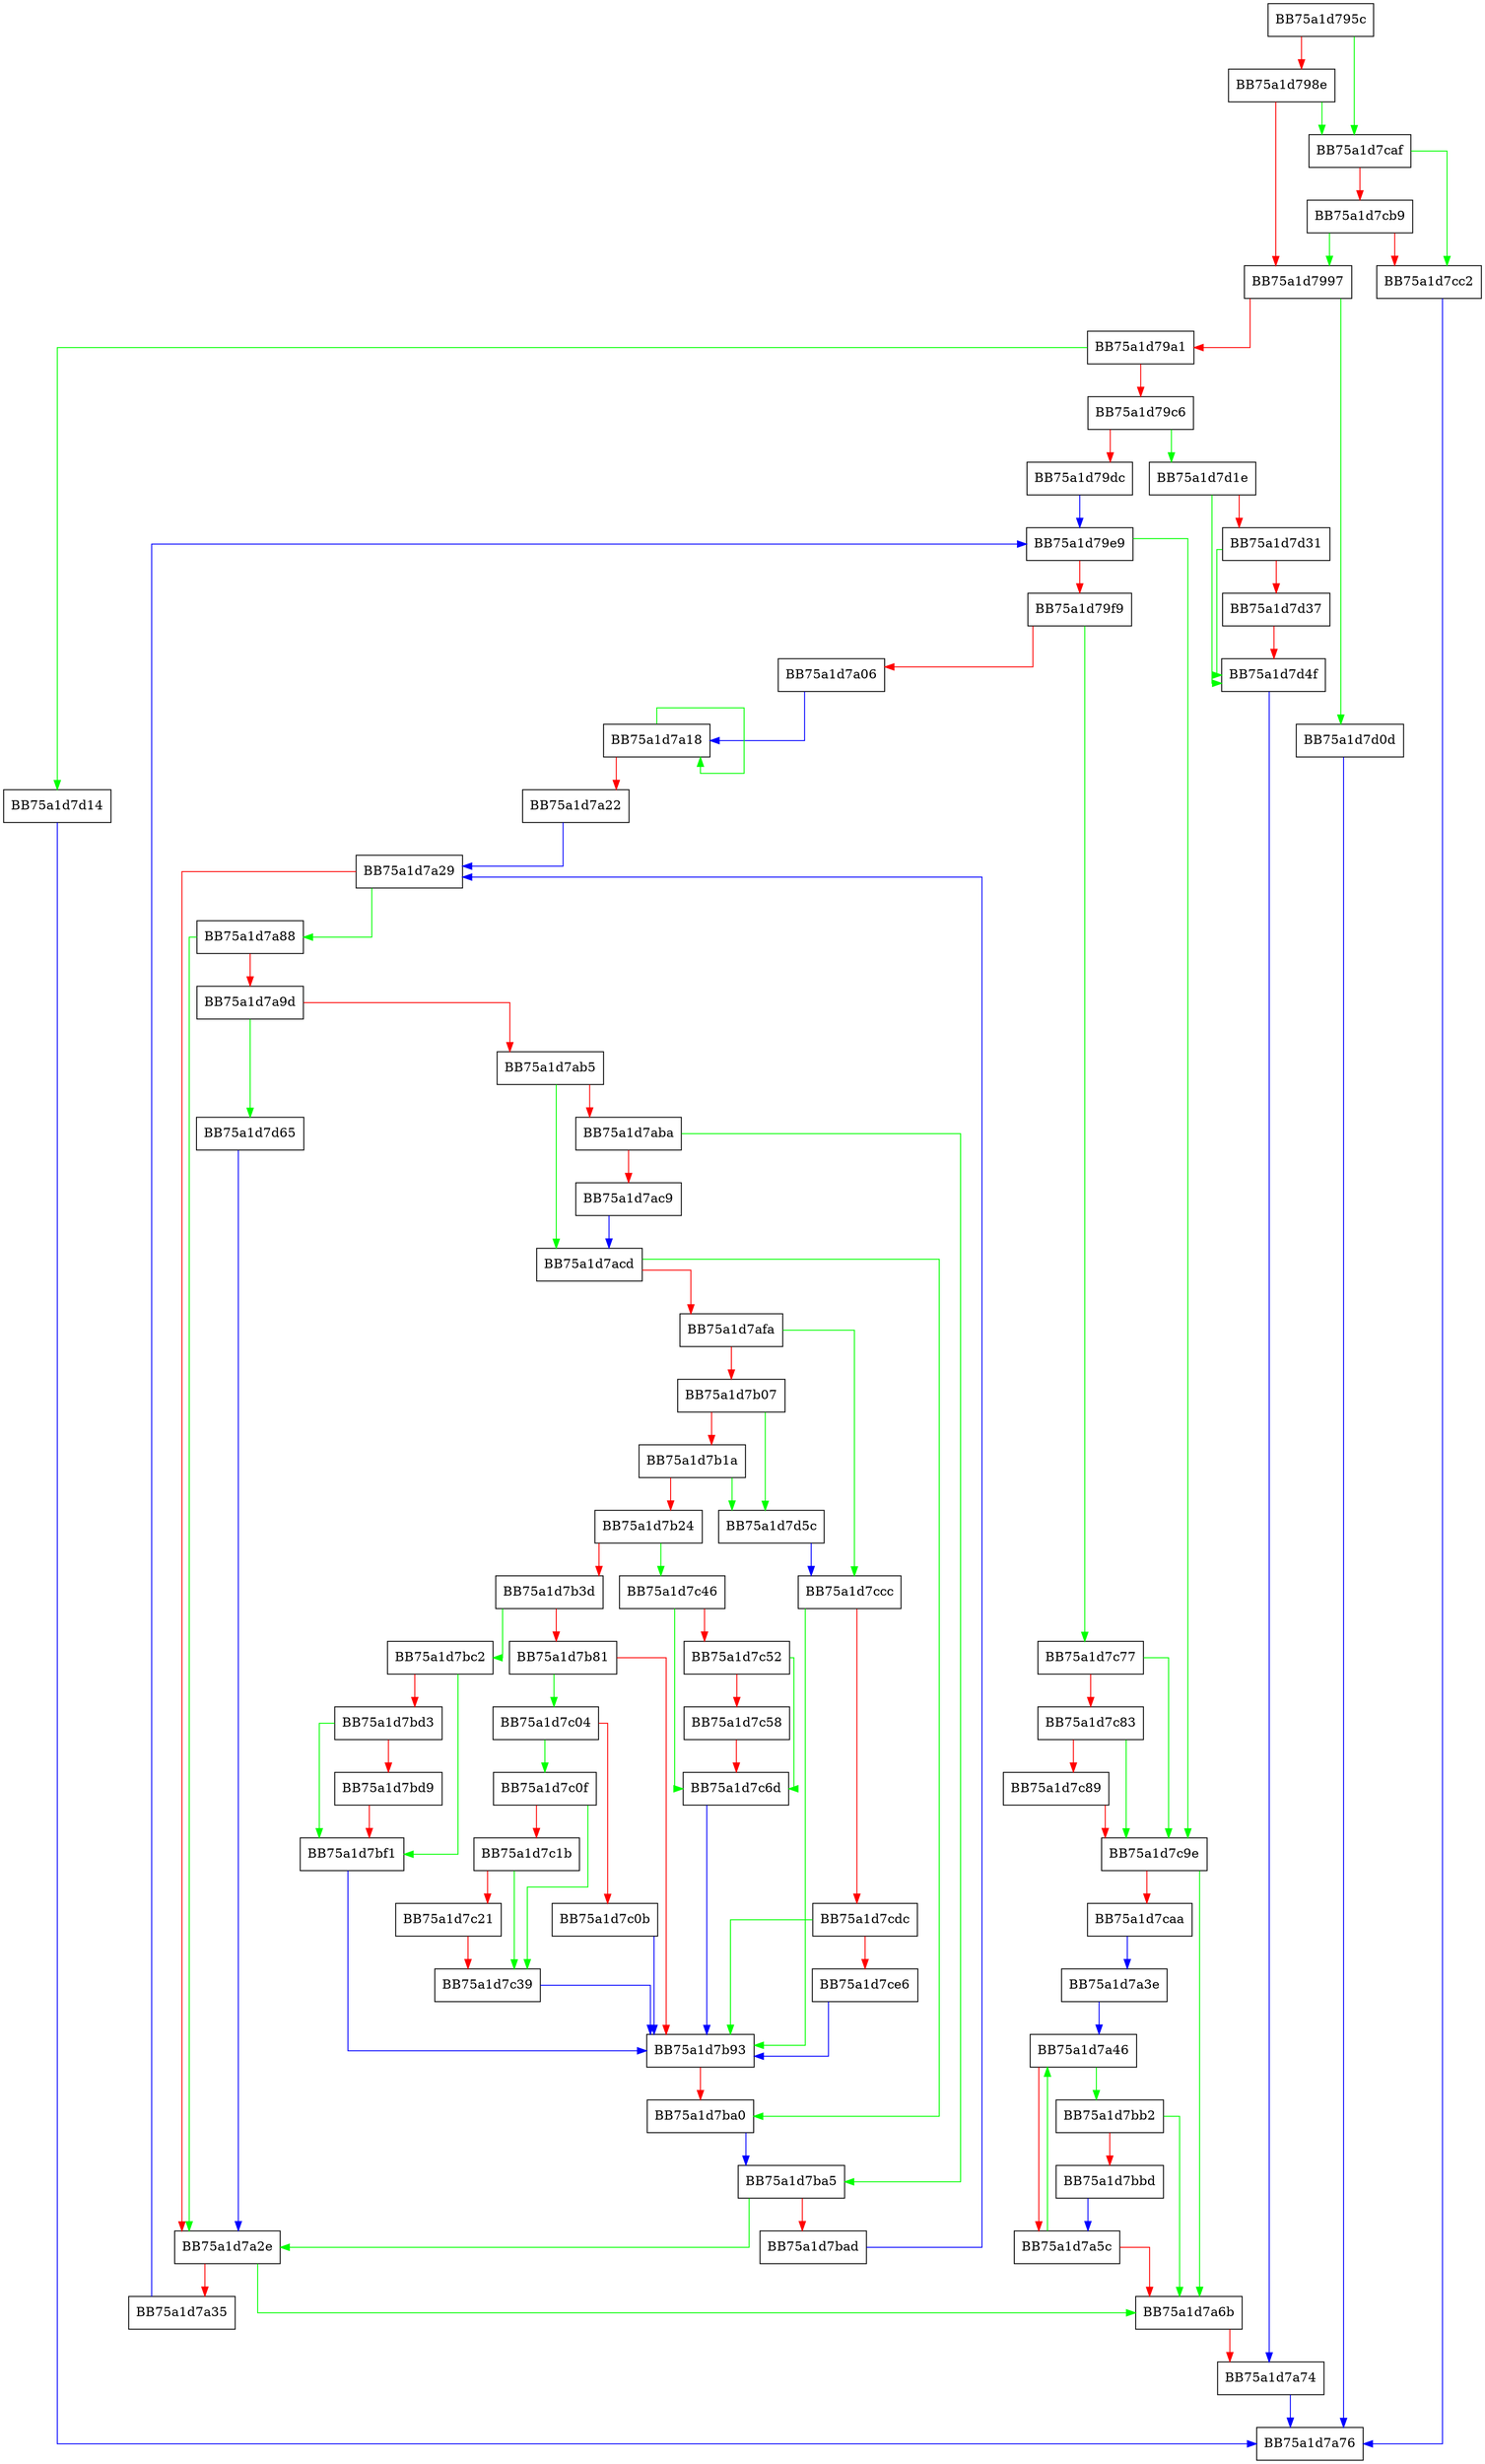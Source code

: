 digraph GetExpandedStrings {
  node [shape="box"];
  graph [splines=ortho];
  BB75a1d795c -> BB75a1d7caf [color="green"];
  BB75a1d795c -> BB75a1d798e [color="red"];
  BB75a1d798e -> BB75a1d7caf [color="green"];
  BB75a1d798e -> BB75a1d7997 [color="red"];
  BB75a1d7997 -> BB75a1d7d0d [color="green"];
  BB75a1d7997 -> BB75a1d79a1 [color="red"];
  BB75a1d79a1 -> BB75a1d7d14 [color="green"];
  BB75a1d79a1 -> BB75a1d79c6 [color="red"];
  BB75a1d79c6 -> BB75a1d7d1e [color="green"];
  BB75a1d79c6 -> BB75a1d79dc [color="red"];
  BB75a1d79dc -> BB75a1d79e9 [color="blue"];
  BB75a1d79e9 -> BB75a1d7c9e [color="green"];
  BB75a1d79e9 -> BB75a1d79f9 [color="red"];
  BB75a1d79f9 -> BB75a1d7c77 [color="green"];
  BB75a1d79f9 -> BB75a1d7a06 [color="red"];
  BB75a1d7a06 -> BB75a1d7a18 [color="blue"];
  BB75a1d7a18 -> BB75a1d7a18 [color="green"];
  BB75a1d7a18 -> BB75a1d7a22 [color="red"];
  BB75a1d7a22 -> BB75a1d7a29 [color="blue"];
  BB75a1d7a29 -> BB75a1d7a88 [color="green"];
  BB75a1d7a29 -> BB75a1d7a2e [color="red"];
  BB75a1d7a2e -> BB75a1d7a6b [color="green"];
  BB75a1d7a2e -> BB75a1d7a35 [color="red"];
  BB75a1d7a35 -> BB75a1d79e9 [color="blue"];
  BB75a1d7a3e -> BB75a1d7a46 [color="blue"];
  BB75a1d7a46 -> BB75a1d7bb2 [color="green"];
  BB75a1d7a46 -> BB75a1d7a5c [color="red"];
  BB75a1d7a5c -> BB75a1d7a46 [color="green"];
  BB75a1d7a5c -> BB75a1d7a6b [color="red"];
  BB75a1d7a6b -> BB75a1d7a74 [color="red"];
  BB75a1d7a74 -> BB75a1d7a76 [color="blue"];
  BB75a1d7a88 -> BB75a1d7a2e [color="green"];
  BB75a1d7a88 -> BB75a1d7a9d [color="red"];
  BB75a1d7a9d -> BB75a1d7d65 [color="green"];
  BB75a1d7a9d -> BB75a1d7ab5 [color="red"];
  BB75a1d7ab5 -> BB75a1d7acd [color="green"];
  BB75a1d7ab5 -> BB75a1d7aba [color="red"];
  BB75a1d7aba -> BB75a1d7ba5 [color="green"];
  BB75a1d7aba -> BB75a1d7ac9 [color="red"];
  BB75a1d7ac9 -> BB75a1d7acd [color="blue"];
  BB75a1d7acd -> BB75a1d7ba0 [color="green"];
  BB75a1d7acd -> BB75a1d7afa [color="red"];
  BB75a1d7afa -> BB75a1d7ccc [color="green"];
  BB75a1d7afa -> BB75a1d7b07 [color="red"];
  BB75a1d7b07 -> BB75a1d7d5c [color="green"];
  BB75a1d7b07 -> BB75a1d7b1a [color="red"];
  BB75a1d7b1a -> BB75a1d7d5c [color="green"];
  BB75a1d7b1a -> BB75a1d7b24 [color="red"];
  BB75a1d7b24 -> BB75a1d7c46 [color="green"];
  BB75a1d7b24 -> BB75a1d7b3d [color="red"];
  BB75a1d7b3d -> BB75a1d7bc2 [color="green"];
  BB75a1d7b3d -> BB75a1d7b81 [color="red"];
  BB75a1d7b81 -> BB75a1d7c04 [color="green"];
  BB75a1d7b81 -> BB75a1d7b93 [color="red"];
  BB75a1d7b93 -> BB75a1d7ba0 [color="red"];
  BB75a1d7ba0 -> BB75a1d7ba5 [color="blue"];
  BB75a1d7ba5 -> BB75a1d7a2e [color="green"];
  BB75a1d7ba5 -> BB75a1d7bad [color="red"];
  BB75a1d7bad -> BB75a1d7a29 [color="blue"];
  BB75a1d7bb2 -> BB75a1d7a6b [color="green"];
  BB75a1d7bb2 -> BB75a1d7bbd [color="red"];
  BB75a1d7bbd -> BB75a1d7a5c [color="blue"];
  BB75a1d7bc2 -> BB75a1d7bf1 [color="green"];
  BB75a1d7bc2 -> BB75a1d7bd3 [color="red"];
  BB75a1d7bd3 -> BB75a1d7bf1 [color="green"];
  BB75a1d7bd3 -> BB75a1d7bd9 [color="red"];
  BB75a1d7bd9 -> BB75a1d7bf1 [color="red"];
  BB75a1d7bf1 -> BB75a1d7b93 [color="blue"];
  BB75a1d7c04 -> BB75a1d7c0f [color="green"];
  BB75a1d7c04 -> BB75a1d7c0b [color="red"];
  BB75a1d7c0b -> BB75a1d7b93 [color="blue"];
  BB75a1d7c0f -> BB75a1d7c39 [color="green"];
  BB75a1d7c0f -> BB75a1d7c1b [color="red"];
  BB75a1d7c1b -> BB75a1d7c39 [color="green"];
  BB75a1d7c1b -> BB75a1d7c21 [color="red"];
  BB75a1d7c21 -> BB75a1d7c39 [color="red"];
  BB75a1d7c39 -> BB75a1d7b93 [color="blue"];
  BB75a1d7c46 -> BB75a1d7c6d [color="green"];
  BB75a1d7c46 -> BB75a1d7c52 [color="red"];
  BB75a1d7c52 -> BB75a1d7c6d [color="green"];
  BB75a1d7c52 -> BB75a1d7c58 [color="red"];
  BB75a1d7c58 -> BB75a1d7c6d [color="red"];
  BB75a1d7c6d -> BB75a1d7b93 [color="blue"];
  BB75a1d7c77 -> BB75a1d7c9e [color="green"];
  BB75a1d7c77 -> BB75a1d7c83 [color="red"];
  BB75a1d7c83 -> BB75a1d7c9e [color="green"];
  BB75a1d7c83 -> BB75a1d7c89 [color="red"];
  BB75a1d7c89 -> BB75a1d7c9e [color="red"];
  BB75a1d7c9e -> BB75a1d7a6b [color="green"];
  BB75a1d7c9e -> BB75a1d7caa [color="red"];
  BB75a1d7caa -> BB75a1d7a3e [color="blue"];
  BB75a1d7caf -> BB75a1d7cc2 [color="green"];
  BB75a1d7caf -> BB75a1d7cb9 [color="red"];
  BB75a1d7cb9 -> BB75a1d7997 [color="green"];
  BB75a1d7cb9 -> BB75a1d7cc2 [color="red"];
  BB75a1d7cc2 -> BB75a1d7a76 [color="blue"];
  BB75a1d7ccc -> BB75a1d7b93 [color="green"];
  BB75a1d7ccc -> BB75a1d7cdc [color="red"];
  BB75a1d7cdc -> BB75a1d7b93 [color="green"];
  BB75a1d7cdc -> BB75a1d7ce6 [color="red"];
  BB75a1d7ce6 -> BB75a1d7b93 [color="blue"];
  BB75a1d7d0d -> BB75a1d7a76 [color="blue"];
  BB75a1d7d14 -> BB75a1d7a76 [color="blue"];
  BB75a1d7d1e -> BB75a1d7d4f [color="green"];
  BB75a1d7d1e -> BB75a1d7d31 [color="red"];
  BB75a1d7d31 -> BB75a1d7d4f [color="green"];
  BB75a1d7d31 -> BB75a1d7d37 [color="red"];
  BB75a1d7d37 -> BB75a1d7d4f [color="red"];
  BB75a1d7d4f -> BB75a1d7a74 [color="blue"];
  BB75a1d7d5c -> BB75a1d7ccc [color="blue"];
  BB75a1d7d65 -> BB75a1d7a2e [color="blue"];
}